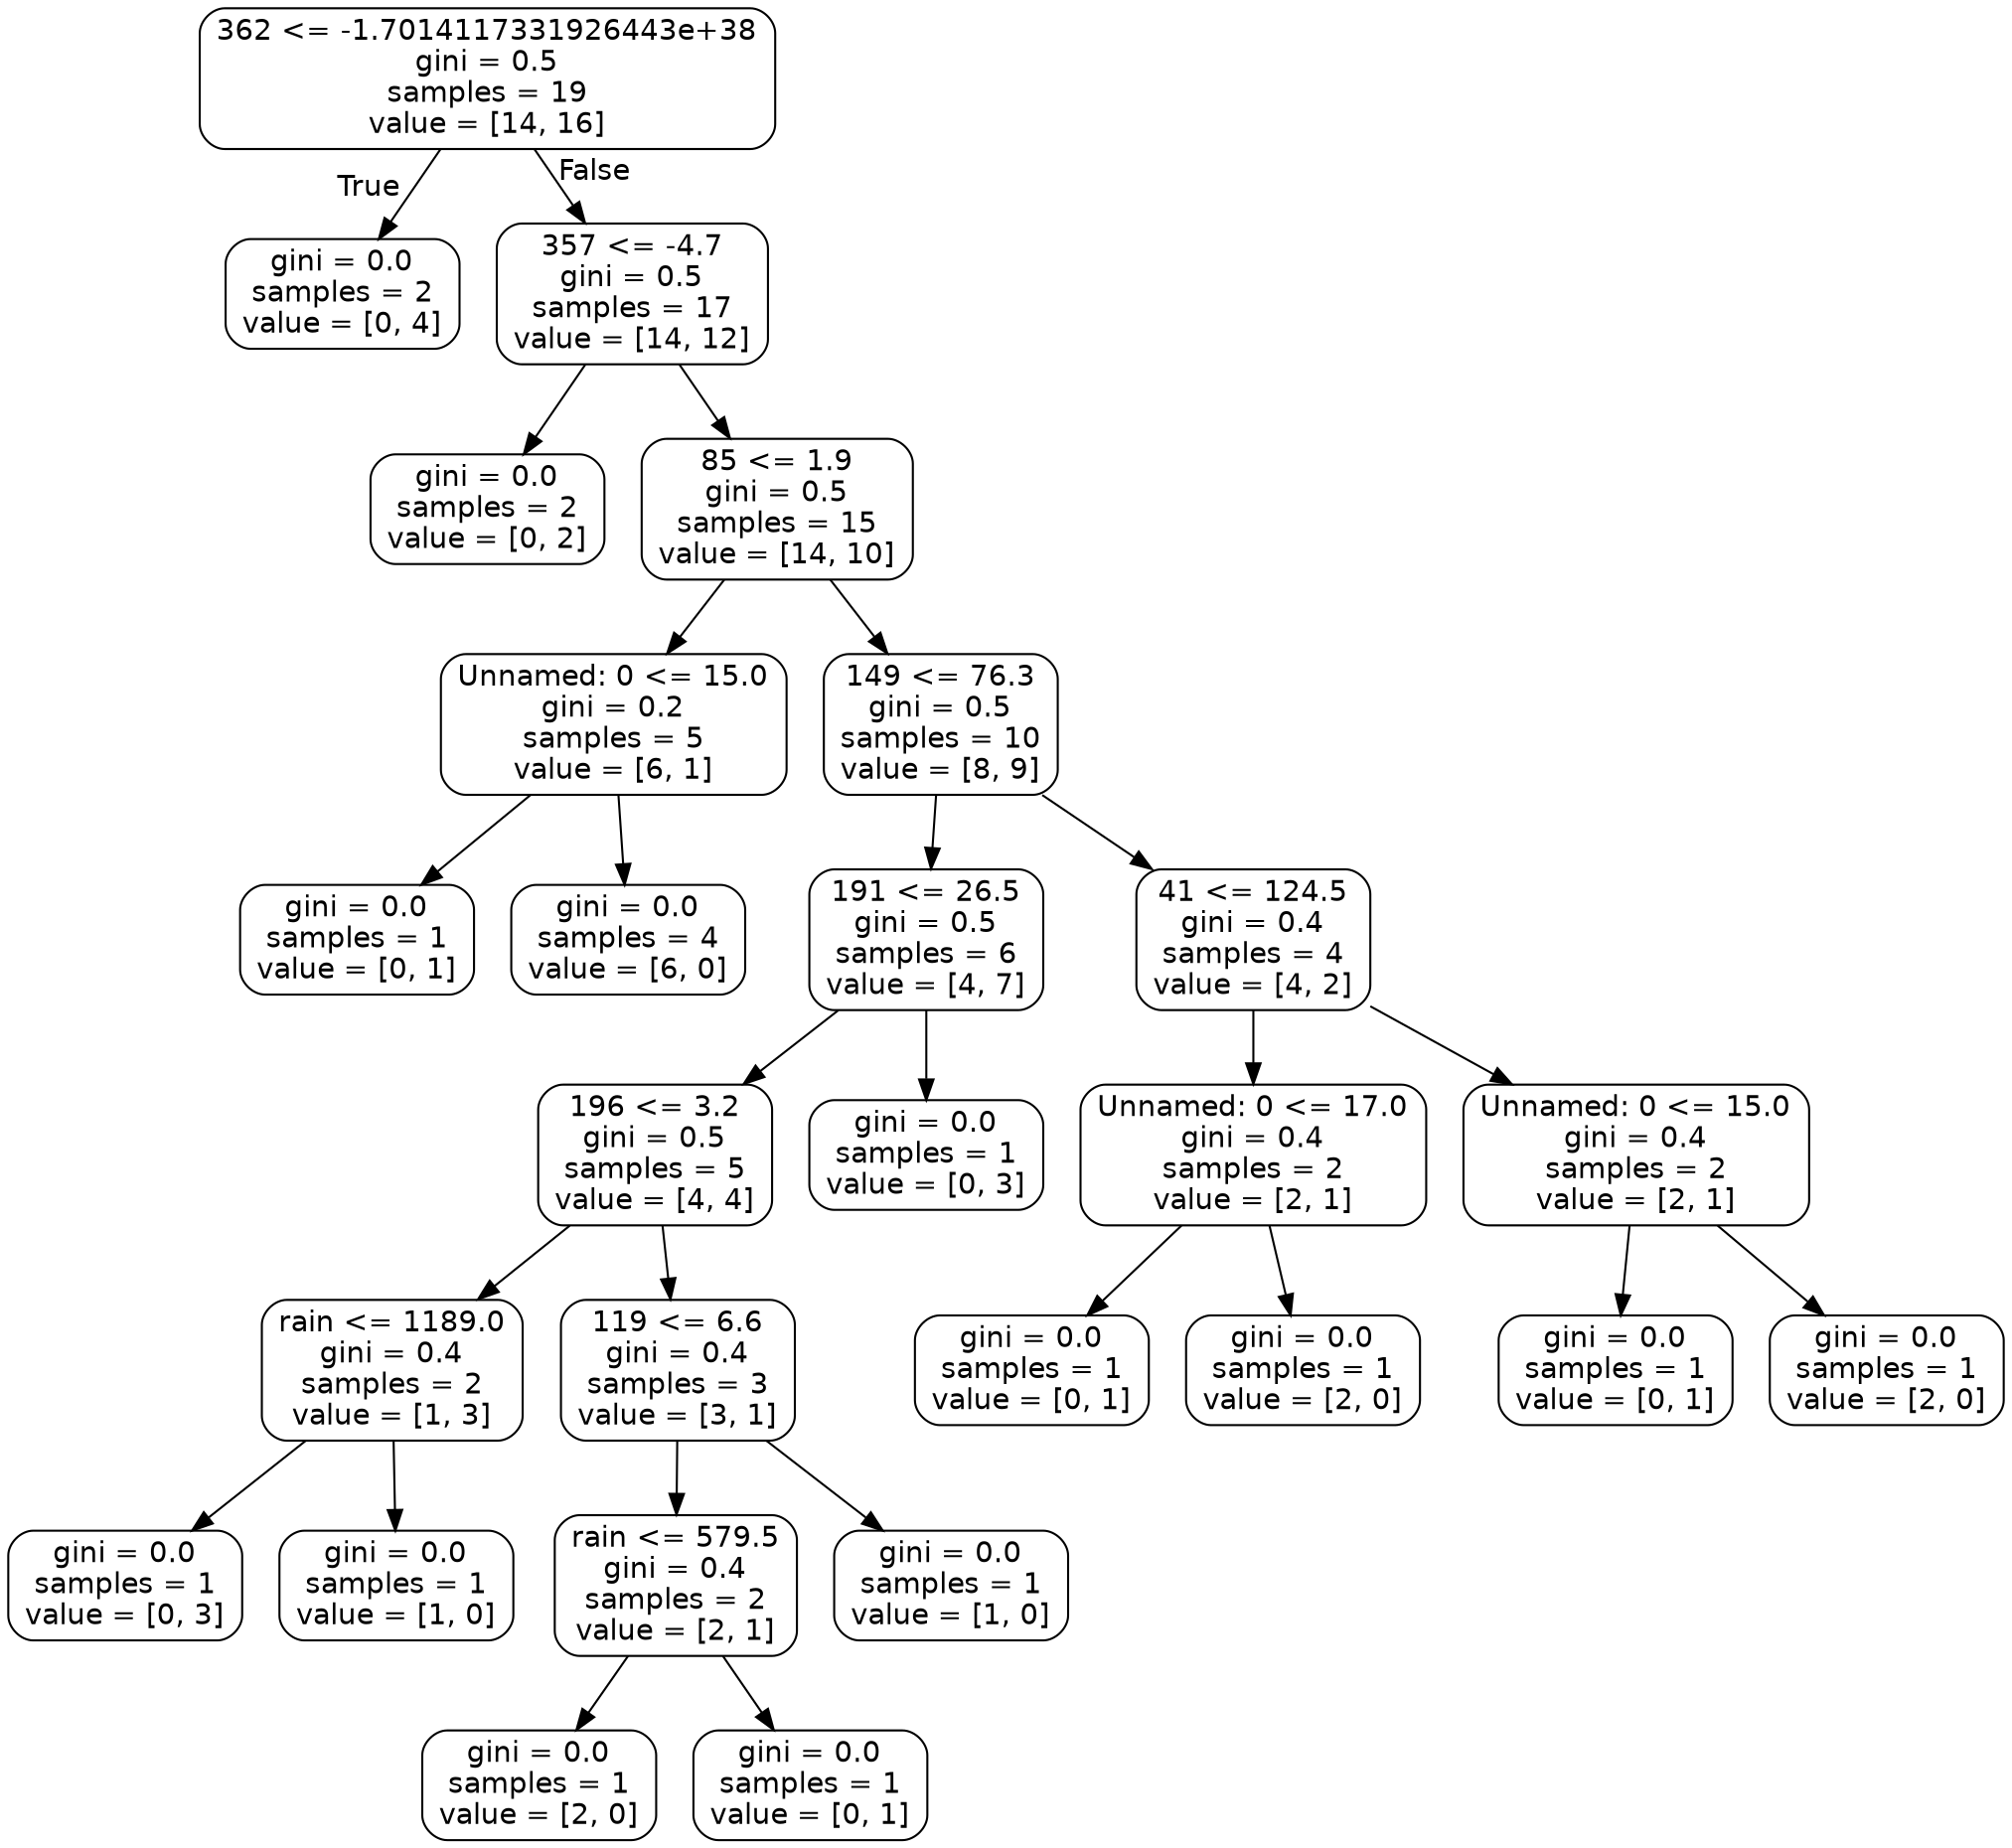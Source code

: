 digraph Tree {
node [shape=box, style="rounded", color="black", fontname=helvetica] ;
edge [fontname=helvetica] ;
0 [label="362 <= -1.7014117331926443e+38\ngini = 0.5\nsamples = 19\nvalue = [14, 16]"] ;
1 [label="gini = 0.0\nsamples = 2\nvalue = [0, 4]"] ;
0 -> 1 [labeldistance=2.5, labelangle=45, headlabel="True"] ;
2 [label="357 <= -4.7\ngini = 0.5\nsamples = 17\nvalue = [14, 12]"] ;
0 -> 2 [labeldistance=2.5, labelangle=-45, headlabel="False"] ;
3 [label="gini = 0.0\nsamples = 2\nvalue = [0, 2]"] ;
2 -> 3 ;
4 [label="85 <= 1.9\ngini = 0.5\nsamples = 15\nvalue = [14, 10]"] ;
2 -> 4 ;
5 [label="Unnamed: 0 <= 15.0\ngini = 0.2\nsamples = 5\nvalue = [6, 1]"] ;
4 -> 5 ;
6 [label="gini = 0.0\nsamples = 1\nvalue = [0, 1]"] ;
5 -> 6 ;
7 [label="gini = 0.0\nsamples = 4\nvalue = [6, 0]"] ;
5 -> 7 ;
8 [label="149 <= 76.3\ngini = 0.5\nsamples = 10\nvalue = [8, 9]"] ;
4 -> 8 ;
9 [label="191 <= 26.5\ngini = 0.5\nsamples = 6\nvalue = [4, 7]"] ;
8 -> 9 ;
10 [label="196 <= 3.2\ngini = 0.5\nsamples = 5\nvalue = [4, 4]"] ;
9 -> 10 ;
11 [label="rain <= 1189.0\ngini = 0.4\nsamples = 2\nvalue = [1, 3]"] ;
10 -> 11 ;
12 [label="gini = 0.0\nsamples = 1\nvalue = [0, 3]"] ;
11 -> 12 ;
13 [label="gini = 0.0\nsamples = 1\nvalue = [1, 0]"] ;
11 -> 13 ;
14 [label="119 <= 6.6\ngini = 0.4\nsamples = 3\nvalue = [3, 1]"] ;
10 -> 14 ;
15 [label="rain <= 579.5\ngini = 0.4\nsamples = 2\nvalue = [2, 1]"] ;
14 -> 15 ;
16 [label="gini = 0.0\nsamples = 1\nvalue = [2, 0]"] ;
15 -> 16 ;
17 [label="gini = 0.0\nsamples = 1\nvalue = [0, 1]"] ;
15 -> 17 ;
18 [label="gini = 0.0\nsamples = 1\nvalue = [1, 0]"] ;
14 -> 18 ;
19 [label="gini = 0.0\nsamples = 1\nvalue = [0, 3]"] ;
9 -> 19 ;
20 [label="41 <= 124.5\ngini = 0.4\nsamples = 4\nvalue = [4, 2]"] ;
8 -> 20 ;
21 [label="Unnamed: 0 <= 17.0\ngini = 0.4\nsamples = 2\nvalue = [2, 1]"] ;
20 -> 21 ;
22 [label="gini = 0.0\nsamples = 1\nvalue = [0, 1]"] ;
21 -> 22 ;
23 [label="gini = 0.0\nsamples = 1\nvalue = [2, 0]"] ;
21 -> 23 ;
24 [label="Unnamed: 0 <= 15.0\ngini = 0.4\nsamples = 2\nvalue = [2, 1]"] ;
20 -> 24 ;
25 [label="gini = 0.0\nsamples = 1\nvalue = [0, 1]"] ;
24 -> 25 ;
26 [label="gini = 0.0\nsamples = 1\nvalue = [2, 0]"] ;
24 -> 26 ;
}
